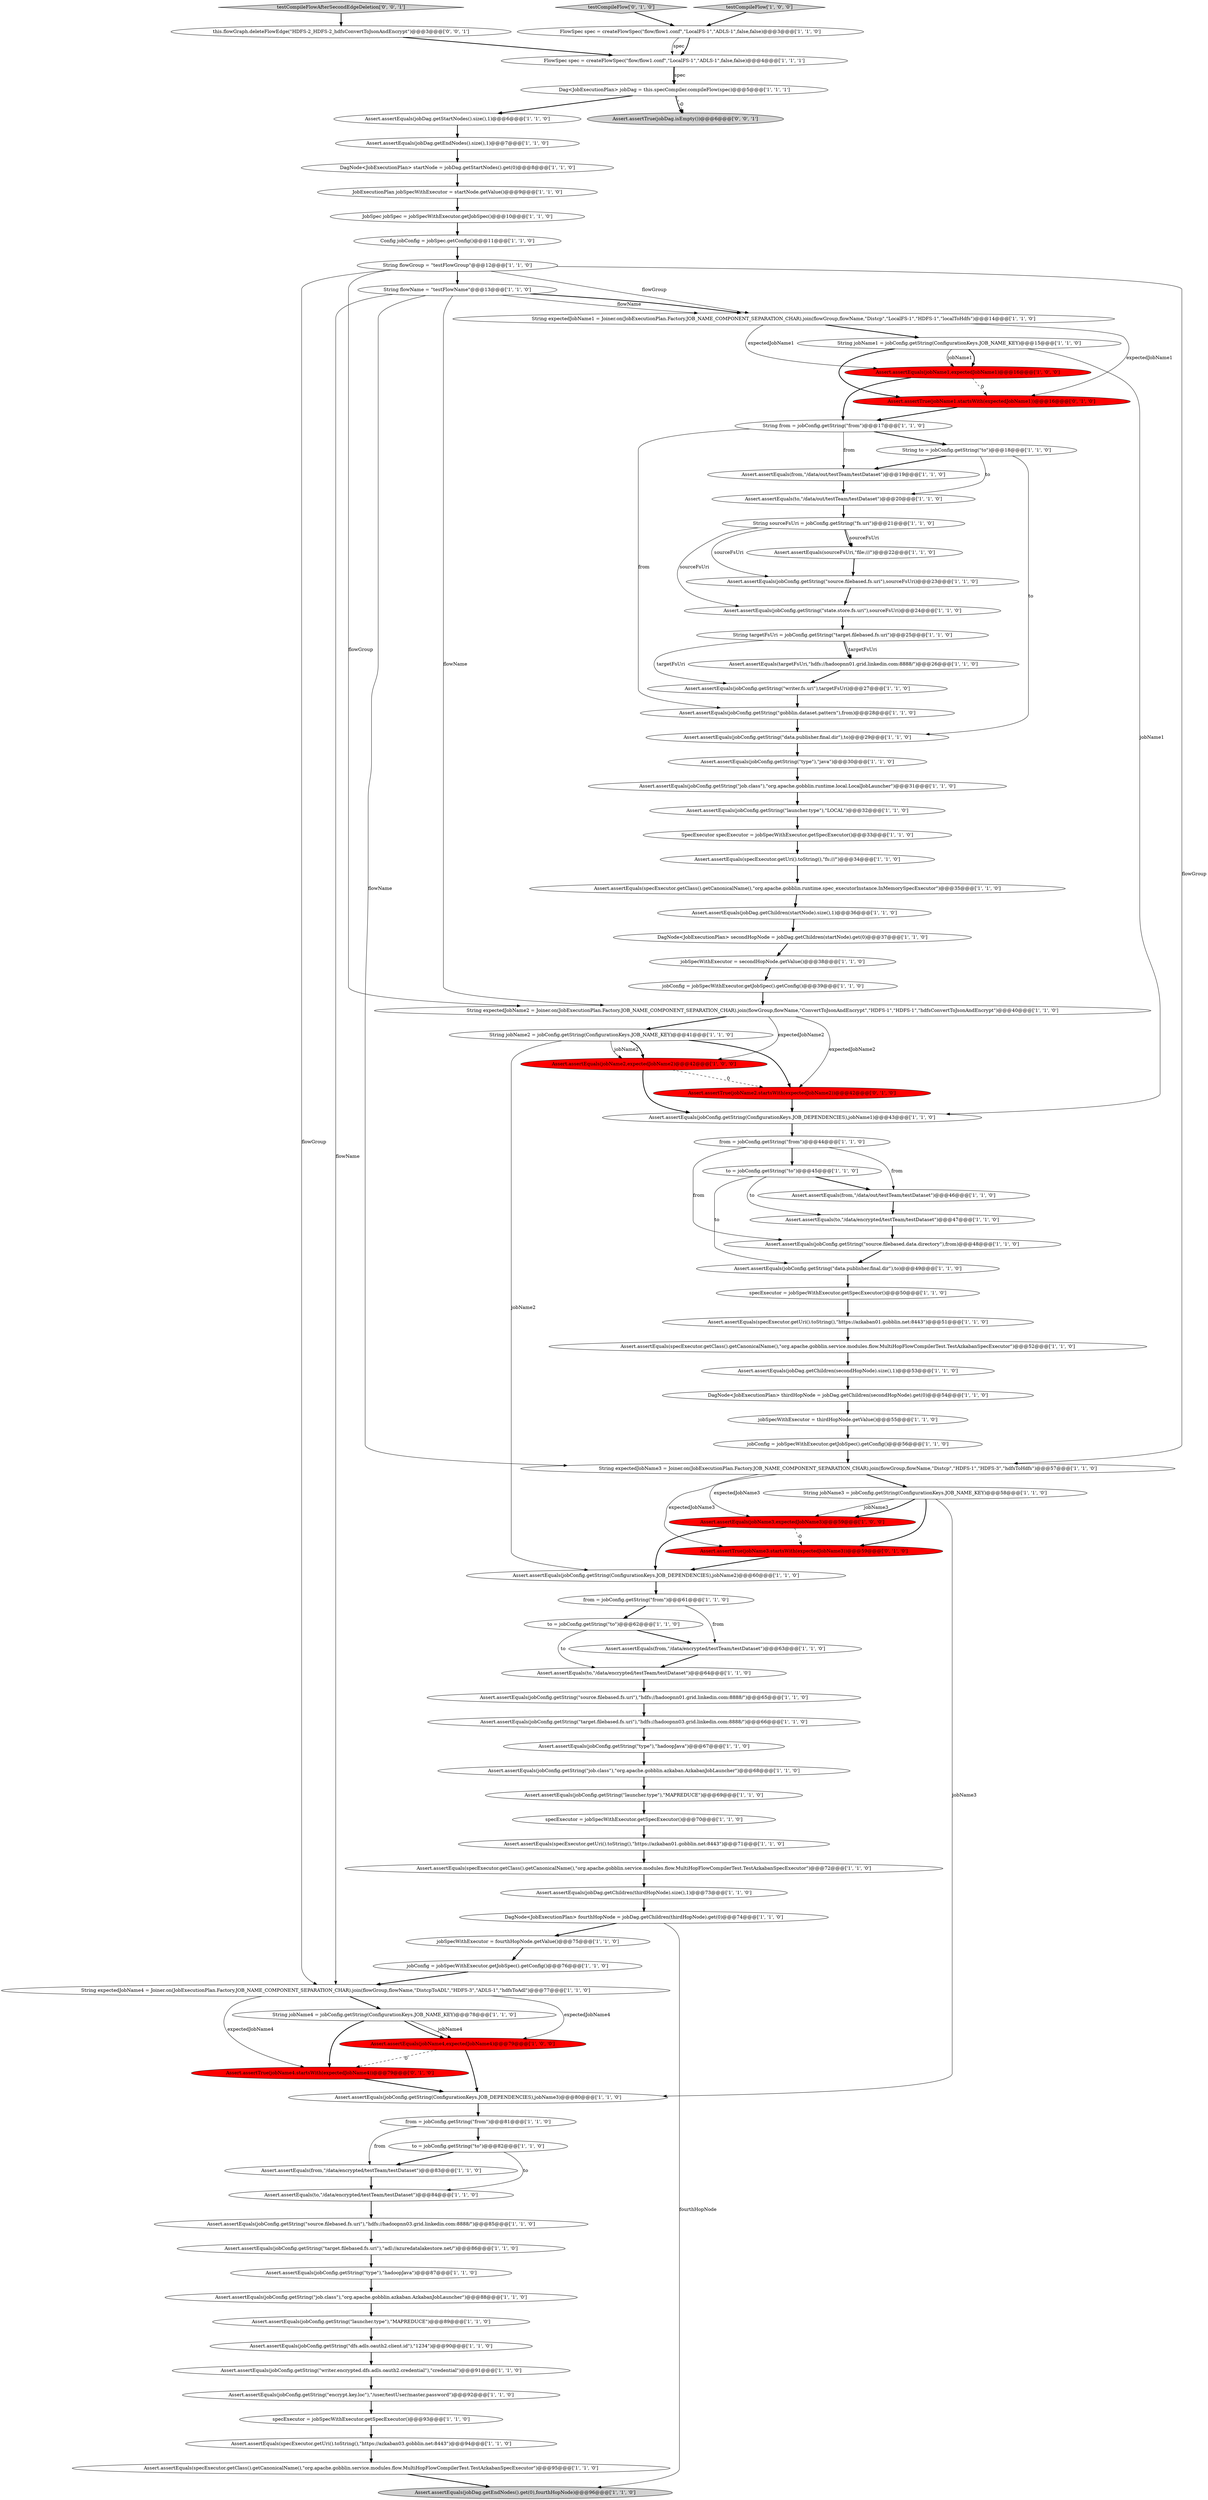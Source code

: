 digraph {
31 [style = filled, label = "Assert.assertEquals(jobDag.getChildren(secondHopNode).size(),1)@@@53@@@['1', '1', '0']", fillcolor = white, shape = ellipse image = "AAA0AAABBB1BBB"];
42 [style = filled, label = "Assert.assertEquals(to,\"/data/encrypted/testTeam/testDataset\")@@@84@@@['1', '1', '0']", fillcolor = white, shape = ellipse image = "AAA0AAABBB1BBB"];
29 [style = filled, label = "Assert.assertEquals(jobConfig.getString(\"launcher.type\"),\"MAPREDUCE\")@@@89@@@['1', '1', '0']", fillcolor = white, shape = ellipse image = "AAA0AAABBB1BBB"];
88 [style = filled, label = "Assert.assertEquals(jobConfig.getString(\"source.filebased.fs.uri\"),\"hdfs://hadoopnn03.grid.linkedin.com:8888/\")@@@85@@@['1', '1', '0']", fillcolor = white, shape = ellipse image = "AAA0AAABBB1BBB"];
49 [style = filled, label = "Assert.assertEquals(jobDag.getEndNodes().get(0),fourthHopNode)@@@96@@@['1', '1', '0']", fillcolor = lightgray, shape = ellipse image = "AAA0AAABBB1BBB"];
78 [style = filled, label = "Assert.assertEquals(targetFsUri,\"hdfs://hadoopnn01.grid.linkedin.com:8888/\")@@@26@@@['1', '1', '0']", fillcolor = white, shape = ellipse image = "AAA0AAABBB1BBB"];
64 [style = filled, label = "Assert.assertEquals(jobConfig.getString(\"source.filebased.data.directory\"),from)@@@48@@@['1', '1', '0']", fillcolor = white, shape = ellipse image = "AAA0AAABBB1BBB"];
72 [style = filled, label = "Assert.assertEquals(from,\"/data/encrypted/testTeam/testDataset\")@@@83@@@['1', '1', '0']", fillcolor = white, shape = ellipse image = "AAA0AAABBB1BBB"];
3 [style = filled, label = "Config jobConfig = jobSpec.getConfig()@@@11@@@['1', '1', '0']", fillcolor = white, shape = ellipse image = "AAA0AAABBB1BBB"];
27 [style = filled, label = "Assert.assertEquals(jobConfig.getString(\"encrypt.key.loc\"),\"/user/testUser/master.password\")@@@92@@@['1', '1', '0']", fillcolor = white, shape = ellipse image = "AAA0AAABBB1BBB"];
75 [style = filled, label = "Assert.assertEquals(jobConfig.getString(\"source.filebased.fs.uri\"),\"hdfs://hadoopnn01.grid.linkedin.com:8888/\")@@@65@@@['1', '1', '0']", fillcolor = white, shape = ellipse image = "AAA0AAABBB1BBB"];
12 [style = filled, label = "String jobName2 = jobConfig.getString(ConfigurationKeys.JOB_NAME_KEY)@@@41@@@['1', '1', '0']", fillcolor = white, shape = ellipse image = "AAA0AAABBB1BBB"];
22 [style = filled, label = "jobSpecWithExecutor = thirdHopNode.getValue()@@@55@@@['1', '1', '0']", fillcolor = white, shape = ellipse image = "AAA0AAABBB1BBB"];
53 [style = filled, label = "jobSpecWithExecutor = fourthHopNode.getValue()@@@75@@@['1', '1', '0']", fillcolor = white, shape = ellipse image = "AAA0AAABBB1BBB"];
19 [style = filled, label = "Assert.assertEquals(jobConfig.getString(\"type\"),\"java\")@@@30@@@['1', '1', '0']", fillcolor = white, shape = ellipse image = "AAA0AAABBB1BBB"];
14 [style = filled, label = "Assert.assertEquals(from,\"/data/out/testTeam/testDataset\")@@@46@@@['1', '1', '0']", fillcolor = white, shape = ellipse image = "AAA0AAABBB1BBB"];
13 [style = filled, label = "specExecutor = jobSpecWithExecutor.getSpecExecutor()@@@70@@@['1', '1', '0']", fillcolor = white, shape = ellipse image = "AAA0AAABBB1BBB"];
34 [style = filled, label = "Assert.assertEquals(specExecutor.getUri().toString(),\"fs:///\")@@@34@@@['1', '1', '0']", fillcolor = white, shape = ellipse image = "AAA0AAABBB1BBB"];
45 [style = filled, label = "String expectedJobName4 = Joiner.on(JobExecutionPlan.Factory.JOB_NAME_COMPONENT_SEPARATION_CHAR).join(flowGroup,flowName,\"DistcpToADL\",\"HDFS-3\",\"ADLS-1\",\"hdfsToAdl\")@@@77@@@['1', '1', '0']", fillcolor = white, shape = ellipse image = "AAA0AAABBB1BBB"];
60 [style = filled, label = "String expectedJobName1 = Joiner.on(JobExecutionPlan.Factory.JOB_NAME_COMPONENT_SEPARATION_CHAR).join(flowGroup,flowName,\"Distcp\",\"LocalFS-1\",\"HDFS-1\",\"localToHdfs\")@@@14@@@['1', '1', '0']", fillcolor = white, shape = ellipse image = "AAA0AAABBB1BBB"];
80 [style = filled, label = "String from = jobConfig.getString(\"from\")@@@17@@@['1', '1', '0']", fillcolor = white, shape = ellipse image = "AAA0AAABBB1BBB"];
9 [style = filled, label = "Assert.assertEquals(sourceFsUri,\"file:///\")@@@22@@@['1', '1', '0']", fillcolor = white, shape = ellipse image = "AAA0AAABBB1BBB"];
66 [style = filled, label = "Assert.assertEquals(jobConfig.getString(ConfigurationKeys.JOB_DEPENDENCIES),jobName1)@@@43@@@['1', '1', '0']", fillcolor = white, shape = ellipse image = "AAA0AAABBB1BBB"];
69 [style = filled, label = "String to = jobConfig.getString(\"to\")@@@18@@@['1', '1', '0']", fillcolor = white, shape = ellipse image = "AAA0AAABBB1BBB"];
71 [style = filled, label = "SpecExecutor specExecutor = jobSpecWithExecutor.getSpecExecutor()@@@33@@@['1', '1', '0']", fillcolor = white, shape = ellipse image = "AAA0AAABBB1BBB"];
96 [style = filled, label = "Assert.assertTrue(jobName2.startsWith(expectedJobName2))@@@42@@@['0', '1', '0']", fillcolor = red, shape = ellipse image = "AAA1AAABBB2BBB"];
76 [style = filled, label = "Assert.assertEquals(specExecutor.getClass().getCanonicalName(),\"org.apache.gobblin.service.modules.flow.MultiHopFlowCompilerTest.TestAzkabanSpecExecutor\")@@@52@@@['1', '1', '0']", fillcolor = white, shape = ellipse image = "AAA0AAABBB1BBB"];
32 [style = filled, label = "DagNode<JobExecutionPlan> thirdHopNode = jobDag.getChildren(secondHopNode).get(0)@@@54@@@['1', '1', '0']", fillcolor = white, shape = ellipse image = "AAA0AAABBB1BBB"];
38 [style = filled, label = "Assert.assertEquals(jobDag.getChildren(startNode).size(),1)@@@36@@@['1', '1', '0']", fillcolor = white, shape = ellipse image = "AAA0AAABBB1BBB"];
86 [style = filled, label = "Dag<JobExecutionPlan> jobDag = this.specCompiler.compileFlow(spec)@@@5@@@['1', '1', '1']", fillcolor = white, shape = ellipse image = "AAA0AAABBB1BBB"];
30 [style = filled, label = "Assert.assertEquals(jobName2,expectedJobName2)@@@42@@@['1', '0', '0']", fillcolor = red, shape = ellipse image = "AAA1AAABBB1BBB"];
21 [style = filled, label = "Assert.assertEquals(jobConfig.getString(\"target.filebased.fs.uri\"),\"adl://azuredatalakestore.net/\")@@@86@@@['1', '1', '0']", fillcolor = white, shape = ellipse image = "AAA0AAABBB1BBB"];
23 [style = filled, label = "from = jobConfig.getString(\"from\")@@@81@@@['1', '1', '0']", fillcolor = white, shape = ellipse image = "AAA0AAABBB1BBB"];
43 [style = filled, label = "JobExecutionPlan jobSpecWithExecutor = startNode.getValue()@@@9@@@['1', '1', '0']", fillcolor = white, shape = ellipse image = "AAA0AAABBB1BBB"];
11 [style = filled, label = "JobSpec jobSpec = jobSpecWithExecutor.getJobSpec()@@@10@@@['1', '1', '0']", fillcolor = white, shape = ellipse image = "AAA0AAABBB1BBB"];
52 [style = filled, label = "jobConfig = jobSpecWithExecutor.getJobSpec().getConfig()@@@39@@@['1', '1', '0']", fillcolor = white, shape = ellipse image = "AAA0AAABBB1BBB"];
98 [style = filled, label = "Assert.assertTrue(jobName3.startsWith(expectedJobName3))@@@59@@@['0', '1', '0']", fillcolor = red, shape = ellipse image = "AAA1AAABBB2BBB"];
2 [style = filled, label = "testCompileFlow['1', '0', '0']", fillcolor = lightgray, shape = diamond image = "AAA0AAABBB1BBB"];
6 [style = filled, label = "Assert.assertEquals(jobConfig.getString(\"type\"),\"hadoopJava\")@@@67@@@['1', '1', '0']", fillcolor = white, shape = ellipse image = "AAA0AAABBB1BBB"];
77 [style = filled, label = "to = jobConfig.getString(\"to\")@@@82@@@['1', '1', '0']", fillcolor = white, shape = ellipse image = "AAA0AAABBB1BBB"];
73 [style = filled, label = "Assert.assertEquals(jobConfig.getString(\"dfs.adls.oauth2.client.id\"),\"1234\")@@@90@@@['1', '1', '0']", fillcolor = white, shape = ellipse image = "AAA0AAABBB1BBB"];
58 [style = filled, label = "Assert.assertEquals(jobDag.getStartNodes().size(),1)@@@6@@@['1', '1', '0']", fillcolor = white, shape = ellipse image = "AAA0AAABBB1BBB"];
1 [style = filled, label = "Assert.assertEquals(jobConfig.getString(ConfigurationKeys.JOB_DEPENDENCIES),jobName2)@@@60@@@['1', '1', '0']", fillcolor = white, shape = ellipse image = "AAA0AAABBB1BBB"];
68 [style = filled, label = "Assert.assertEquals(specExecutor.getUri().toString(),\"https://azkaban01.gobblin.net:8443\")@@@71@@@['1', '1', '0']", fillcolor = white, shape = ellipse image = "AAA0AAABBB1BBB"];
18 [style = filled, label = "jobConfig = jobSpecWithExecutor.getJobSpec().getConfig()@@@56@@@['1', '1', '0']", fillcolor = white, shape = ellipse image = "AAA0AAABBB1BBB"];
5 [style = filled, label = "DagNode<JobExecutionPlan> secondHopNode = jobDag.getChildren(startNode).get(0)@@@37@@@['1', '1', '0']", fillcolor = white, shape = ellipse image = "AAA0AAABBB1BBB"];
28 [style = filled, label = "String jobName3 = jobConfig.getString(ConfigurationKeys.JOB_NAME_KEY)@@@58@@@['1', '1', '0']", fillcolor = white, shape = ellipse image = "AAA0AAABBB1BBB"];
94 [style = filled, label = "from = jobConfig.getString(\"from\")@@@61@@@['1', '1', '0']", fillcolor = white, shape = ellipse image = "AAA0AAABBB1BBB"];
51 [style = filled, label = "Assert.assertEquals(jobConfig.getString(\"data.publisher.final.dir\"),to)@@@29@@@['1', '1', '0']", fillcolor = white, shape = ellipse image = "AAA0AAABBB1BBB"];
84 [style = filled, label = "DagNode<JobExecutionPlan> startNode = jobDag.getStartNodes().get(0)@@@8@@@['1', '1', '0']", fillcolor = white, shape = ellipse image = "AAA0AAABBB1BBB"];
56 [style = filled, label = "Assert.assertEquals(jobConfig.getString(\"writer.fs.uri\"),targetFsUri)@@@27@@@['1', '1', '0']", fillcolor = white, shape = ellipse image = "AAA0AAABBB1BBB"];
54 [style = filled, label = "Assert.assertEquals(jobConfig.getString(\"job.class\"),\"org.apache.gobblin.azkaban.AzkabanJobLauncher\")@@@68@@@['1', '1', '0']", fillcolor = white, shape = ellipse image = "AAA0AAABBB1BBB"];
82 [style = filled, label = "Assert.assertEquals(jobDag.getEndNodes().size(),1)@@@7@@@['1', '1', '0']", fillcolor = white, shape = ellipse image = "AAA0AAABBB1BBB"];
62 [style = filled, label = "Assert.assertEquals(jobName4,expectedJobName4)@@@79@@@['1', '0', '0']", fillcolor = red, shape = ellipse image = "AAA1AAABBB1BBB"];
44 [style = filled, label = "Assert.assertEquals(jobConfig.getString(\"gobblin.dataset.pattern\"),from)@@@28@@@['1', '1', '0']", fillcolor = white, shape = ellipse image = "AAA0AAABBB1BBB"];
85 [style = filled, label = "String jobName4 = jobConfig.getString(ConfigurationKeys.JOB_NAME_KEY)@@@78@@@['1', '1', '0']", fillcolor = white, shape = ellipse image = "AAA0AAABBB1BBB"];
15 [style = filled, label = "Assert.assertEquals(jobConfig.getString(\"job.class\"),\"org.apache.gobblin.runtime.local.LocalJobLauncher\")@@@31@@@['1', '1', '0']", fillcolor = white, shape = ellipse image = "AAA0AAABBB1BBB"];
41 [style = filled, label = "Assert.assertEquals(from,\"/data/encrypted/testTeam/testDataset\")@@@63@@@['1', '1', '0']", fillcolor = white, shape = ellipse image = "AAA0AAABBB1BBB"];
37 [style = filled, label = "specExecutor = jobSpecWithExecutor.getSpecExecutor()@@@50@@@['1', '1', '0']", fillcolor = white, shape = ellipse image = "AAA0AAABBB1BBB"];
57 [style = filled, label = "Assert.assertEquals(specExecutor.getClass().getCanonicalName(),\"org.apache.gobblin.service.modules.flow.MultiHopFlowCompilerTest.TestAzkabanSpecExecutor\")@@@95@@@['1', '1', '0']", fillcolor = white, shape = ellipse image = "AAA0AAABBB1BBB"];
25 [style = filled, label = "String targetFsUri = jobConfig.getString(\"target.filebased.fs.uri\")@@@25@@@['1', '1', '0']", fillcolor = white, shape = ellipse image = "AAA0AAABBB1BBB"];
7 [style = filled, label = "Assert.assertEquals(jobDag.getChildren(thirdHopNode).size(),1)@@@73@@@['1', '1', '0']", fillcolor = white, shape = ellipse image = "AAA0AAABBB1BBB"];
99 [style = filled, label = "testCompileFlow['0', '1', '0']", fillcolor = lightgray, shape = diamond image = "AAA0AAABBB2BBB"];
67 [style = filled, label = "specExecutor = jobSpecWithExecutor.getSpecExecutor()@@@93@@@['1', '1', '0']", fillcolor = white, shape = ellipse image = "AAA0AAABBB1BBB"];
91 [style = filled, label = "Assert.assertEquals(jobConfig.getString(\"target.filebased.fs.uri\"),\"hdfs://hadoopnn03.grid.linkedin.com:8888/\")@@@66@@@['1', '1', '0']", fillcolor = white, shape = ellipse image = "AAA0AAABBB1BBB"];
74 [style = filled, label = "Assert.assertEquals(jobName3,expectedJobName3)@@@59@@@['1', '0', '0']", fillcolor = red, shape = ellipse image = "AAA1AAABBB1BBB"];
95 [style = filled, label = "Assert.assertTrue(jobName4.startsWith(expectedJobName4))@@@79@@@['0', '1', '0']", fillcolor = red, shape = ellipse image = "AAA1AAABBB2BBB"];
59 [style = filled, label = "String expectedJobName2 = Joiner.on(JobExecutionPlan.Factory.JOB_NAME_COMPONENT_SEPARATION_CHAR).join(flowGroup,flowName,\"ConvertToJsonAndEncrypt\",\"HDFS-1\",\"HDFS-1\",\"hdfsConvertToJsonAndEncrypt\")@@@40@@@['1', '1', '0']", fillcolor = white, shape = ellipse image = "AAA0AAABBB1BBB"];
97 [style = filled, label = "Assert.assertTrue(jobName1.startsWith(expectedJobName1))@@@16@@@['0', '1', '0']", fillcolor = red, shape = ellipse image = "AAA1AAABBB2BBB"];
63 [style = filled, label = "Assert.assertEquals(jobConfig.getString(\"source.filebased.fs.uri\"),sourceFsUri)@@@23@@@['1', '1', '0']", fillcolor = white, shape = ellipse image = "AAA0AAABBB1BBB"];
100 [style = filled, label = "this.flowGraph.deleteFlowEdge(\"HDFS-2_HDFS-2_hdfsConvertToJsonAndEncrypt\")@@@3@@@['0', '0', '1']", fillcolor = white, shape = ellipse image = "AAA0AAABBB3BBB"];
81 [style = filled, label = "jobConfig = jobSpecWithExecutor.getJobSpec().getConfig()@@@76@@@['1', '1', '0']", fillcolor = white, shape = ellipse image = "AAA0AAABBB1BBB"];
87 [style = filled, label = "to = jobConfig.getString(\"to\")@@@45@@@['1', '1', '0']", fillcolor = white, shape = ellipse image = "AAA0AAABBB1BBB"];
24 [style = filled, label = "Assert.assertEquals(jobConfig.getString(\"type\"),\"hadoopJava\")@@@87@@@['1', '1', '0']", fillcolor = white, shape = ellipse image = "AAA0AAABBB1BBB"];
17 [style = filled, label = "Assert.assertEquals(jobConfig.getString(\"data.publisher.final.dir\"),to)@@@49@@@['1', '1', '0']", fillcolor = white, shape = ellipse image = "AAA0AAABBB1BBB"];
20 [style = filled, label = "Assert.assertEquals(jobName1,expectedJobName1)@@@16@@@['1', '0', '0']", fillcolor = red, shape = ellipse image = "AAA1AAABBB1BBB"];
101 [style = filled, label = "Assert.assertTrue(jobDag.isEmpty())@@@6@@@['0', '0', '1']", fillcolor = lightgray, shape = ellipse image = "AAA0AAABBB3BBB"];
33 [style = filled, label = "String flowGroup = \"testFlowGroup\"@@@12@@@['1', '1', '0']", fillcolor = white, shape = ellipse image = "AAA0AAABBB1BBB"];
0 [style = filled, label = "Assert.assertEquals(jobConfig.getString(\"state.store.fs.uri\"),sourceFsUri)@@@24@@@['1', '1', '0']", fillcolor = white, shape = ellipse image = "AAA0AAABBB1BBB"];
48 [style = filled, label = "Assert.assertEquals(to,\"/data/encrypted/testTeam/testDataset\")@@@64@@@['1', '1', '0']", fillcolor = white, shape = ellipse image = "AAA0AAABBB1BBB"];
70 [style = filled, label = "String expectedJobName3 = Joiner.on(JobExecutionPlan.Factory.JOB_NAME_COMPONENT_SEPARATION_CHAR).join(flowGroup,flowName,\"Distcp\",\"HDFS-1\",\"HDFS-3\",\"hdfsToHdfs\")@@@57@@@['1', '1', '0']", fillcolor = white, shape = ellipse image = "AAA0AAABBB1BBB"];
79 [style = filled, label = "Assert.assertEquals(jobConfig.getString(ConfigurationKeys.JOB_DEPENDENCIES),jobName3)@@@80@@@['1', '1', '0']", fillcolor = white, shape = ellipse image = "AAA0AAABBB1BBB"];
39 [style = filled, label = "Assert.assertEquals(specExecutor.getUri().toString(),\"https://azkaban03.gobblin.net:8443\")@@@94@@@['1', '1', '0']", fillcolor = white, shape = ellipse image = "AAA0AAABBB1BBB"];
40 [style = filled, label = "Assert.assertEquals(specExecutor.getUri().toString(),\"https://azkaban01.gobblin.net:8443\")@@@51@@@['1', '1', '0']", fillcolor = white, shape = ellipse image = "AAA0AAABBB1BBB"];
61 [style = filled, label = "Assert.assertEquals(specExecutor.getClass().getCanonicalName(),\"org.apache.gobblin.service.modules.flow.MultiHopFlowCompilerTest.TestAzkabanSpecExecutor\")@@@72@@@['1', '1', '0']", fillcolor = white, shape = ellipse image = "AAA0AAABBB1BBB"];
83 [style = filled, label = "Assert.assertEquals(from,\"/data/out/testTeam/testDataset\")@@@19@@@['1', '1', '0']", fillcolor = white, shape = ellipse image = "AAA0AAABBB1BBB"];
93 [style = filled, label = "Assert.assertEquals(specExecutor.getClass().getCanonicalName(),\"org.apache.gobblin.runtime.spec_executorInstance.InMemorySpecExecutor\")@@@35@@@['1', '1', '0']", fillcolor = white, shape = ellipse image = "AAA0AAABBB1BBB"];
4 [style = filled, label = "String flowName = \"testFlowName\"@@@13@@@['1', '1', '0']", fillcolor = white, shape = ellipse image = "AAA0AAABBB1BBB"];
35 [style = filled, label = "Assert.assertEquals(jobConfig.getString(\"writer.encrypted.dfs.adls.oauth2.credential\"),\"credential\")@@@91@@@['1', '1', '0']", fillcolor = white, shape = ellipse image = "AAA0AAABBB1BBB"];
55 [style = filled, label = "Assert.assertEquals(jobConfig.getString(\"launcher.type\"),\"MAPREDUCE\")@@@69@@@['1', '1', '0']", fillcolor = white, shape = ellipse image = "AAA0AAABBB1BBB"];
102 [style = filled, label = "testCompileFlowAfterSecondEdgeDeletion['0', '0', '1']", fillcolor = lightgray, shape = diamond image = "AAA0AAABBB3BBB"];
10 [style = filled, label = "jobSpecWithExecutor = secondHopNode.getValue()@@@38@@@['1', '1', '0']", fillcolor = white, shape = ellipse image = "AAA0AAABBB1BBB"];
89 [style = filled, label = "Assert.assertEquals(jobConfig.getString(\"job.class\"),\"org.apache.gobblin.azkaban.AzkabanJobLauncher\")@@@88@@@['1', '1', '0']", fillcolor = white, shape = ellipse image = "AAA0AAABBB1BBB"];
8 [style = filled, label = "Assert.assertEquals(jobConfig.getString(\"launcher.type\"),\"LOCAL\")@@@32@@@['1', '1', '0']", fillcolor = white, shape = ellipse image = "AAA0AAABBB1BBB"];
36 [style = filled, label = "String sourceFsUri = jobConfig.getString(\"fs.uri\")@@@21@@@['1', '1', '0']", fillcolor = white, shape = ellipse image = "AAA0AAABBB1BBB"];
65 [style = filled, label = "DagNode<JobExecutionPlan> fourthHopNode = jobDag.getChildren(thirdHopNode).get(0)@@@74@@@['1', '1', '0']", fillcolor = white, shape = ellipse image = "AAA0AAABBB1BBB"];
50 [style = filled, label = "to = jobConfig.getString(\"to\")@@@62@@@['1', '1', '0']", fillcolor = white, shape = ellipse image = "AAA0AAABBB1BBB"];
47 [style = filled, label = "FlowSpec spec = createFlowSpec(\"flow/flow1.conf\",\"LocalFS-1\",\"ADLS-1\",false,false)@@@4@@@['1', '1', '1']", fillcolor = white, shape = ellipse image = "AAA0AAABBB1BBB"];
46 [style = filled, label = "String jobName1 = jobConfig.getString(ConfigurationKeys.JOB_NAME_KEY)@@@15@@@['1', '1', '0']", fillcolor = white, shape = ellipse image = "AAA0AAABBB1BBB"];
16 [style = filled, label = "Assert.assertEquals(to,\"/data/encrypted/testTeam/testDataset\")@@@47@@@['1', '1', '0']", fillcolor = white, shape = ellipse image = "AAA0AAABBB1BBB"];
90 [style = filled, label = "Assert.assertEquals(to,\"/data/out/testTeam/testDataset\")@@@20@@@['1', '1', '0']", fillcolor = white, shape = ellipse image = "AAA0AAABBB1BBB"];
92 [style = filled, label = "FlowSpec spec = createFlowSpec(\"flow/flow1.conf\",\"LocalFS-1\",\"ADLS-1\",false,false)@@@3@@@['1', '1', '0']", fillcolor = white, shape = ellipse image = "AAA0AAABBB1BBB"];
26 [style = filled, label = "from = jobConfig.getString(\"from\")@@@44@@@['1', '1', '0']", fillcolor = white, shape = ellipse image = "AAA0AAABBB1BBB"];
54->55 [style = bold, label=""];
67->39 [style = bold, label=""];
32->22 [style = bold, label=""];
62->95 [style = dashed, label="0"];
28->74 [style = solid, label="jobName3"];
66->26 [style = bold, label=""];
97->80 [style = bold, label=""];
23->72 [style = solid, label="from"];
46->66 [style = solid, label="jobName1"];
12->1 [style = solid, label="jobName2"];
16->64 [style = bold, label=""];
55->13 [style = bold, label=""];
21->24 [style = bold, label=""];
52->59 [style = bold, label=""];
24->89 [style = bold, label=""];
53->81 [style = bold, label=""];
9->63 [style = bold, label=""];
59->12 [style = bold, label=""];
23->77 [style = bold, label=""];
45->85 [style = bold, label=""];
39->57 [style = bold, label=""];
44->51 [style = bold, label=""];
41->48 [style = bold, label=""];
87->16 [style = solid, label="to"];
37->40 [style = bold, label=""];
0->25 [style = bold, label=""];
100->47 [style = bold, label=""];
98->1 [style = bold, label=""];
81->45 [style = bold, label=""];
13->68 [style = bold, label=""];
27->67 [style = bold, label=""];
19->15 [style = bold, label=""];
83->90 [style = bold, label=""];
70->74 [style = solid, label="expectedJobName3"];
50->48 [style = solid, label="to"];
60->20 [style = solid, label="expectedJobName1"];
4->45 [style = solid, label="flowName"];
36->63 [style = solid, label="sourceFsUri"];
14->16 [style = bold, label=""];
5->10 [style = bold, label=""];
70->28 [style = bold, label=""];
86->101 [style = dashed, label="0"];
36->9 [style = bold, label=""];
91->6 [style = bold, label=""];
6->54 [style = bold, label=""];
62->79 [style = bold, label=""];
33->60 [style = solid, label="flowGroup"];
48->75 [style = bold, label=""];
92->47 [style = bold, label=""];
40->76 [style = bold, label=""];
29->73 [style = bold, label=""];
94->50 [style = bold, label=""];
3->33 [style = bold, label=""];
73->35 [style = bold, label=""];
102->100 [style = bold, label=""];
65->49 [style = solid, label="fourthHopNode"];
17->37 [style = bold, label=""];
43->11 [style = bold, label=""];
71->34 [style = bold, label=""];
86->58 [style = bold, label=""];
22->18 [style = bold, label=""];
85->95 [style = bold, label=""];
45->95 [style = solid, label="expectedJobName4"];
61->7 [style = bold, label=""];
76->31 [style = bold, label=""];
4->60 [style = solid, label="flowName"];
94->41 [style = solid, label="from"];
59->96 [style = solid, label="expectedJobName2"];
18->70 [style = bold, label=""];
46->20 [style = bold, label=""];
25->78 [style = bold, label=""];
65->53 [style = bold, label=""];
92->47 [style = solid, label="spec"];
50->41 [style = bold, label=""];
38->5 [style = bold, label=""];
69->90 [style = solid, label="to"];
47->86 [style = bold, label=""];
12->30 [style = solid, label="jobName2"];
64->17 [style = bold, label=""];
4->59 [style = solid, label="flowName"];
34->93 [style = bold, label=""];
31->32 [style = bold, label=""];
33->4 [style = bold, label=""];
63->0 [style = bold, label=""];
84->43 [style = bold, label=""];
33->59 [style = solid, label="flowGroup"];
87->14 [style = bold, label=""];
85->62 [style = bold, label=""];
2->92 [style = bold, label=""];
59->30 [style = solid, label="expectedJobName2"];
93->38 [style = bold, label=""];
20->80 [style = bold, label=""];
28->79 [style = solid, label="jobName3"];
26->14 [style = solid, label="from"];
46->20 [style = solid, label="jobName1"];
77->42 [style = solid, label="to"];
90->36 [style = bold, label=""];
33->45 [style = solid, label="flowGroup"];
11->3 [style = bold, label=""];
89->29 [style = bold, label=""];
69->83 [style = bold, label=""];
46->97 [style = bold, label=""];
86->101 [style = bold, label=""];
87->17 [style = solid, label="to"];
8->71 [style = bold, label=""];
95->79 [style = bold, label=""];
30->96 [style = dashed, label="0"];
80->44 [style = solid, label="from"];
15->8 [style = bold, label=""];
70->98 [style = solid, label="expectedJobName3"];
69->51 [style = solid, label="to"];
35->27 [style = bold, label=""];
26->87 [style = bold, label=""];
72->42 [style = bold, label=""];
28->74 [style = bold, label=""];
20->97 [style = dashed, label="0"];
88->21 [style = bold, label=""];
30->66 [style = bold, label=""];
79->23 [style = bold, label=""];
4->60 [style = bold, label=""];
96->66 [style = bold, label=""];
28->98 [style = bold, label=""];
74->98 [style = dashed, label="0"];
36->0 [style = solid, label="sourceFsUri"];
12->30 [style = bold, label=""];
77->72 [style = bold, label=""];
26->64 [style = solid, label="from"];
4->70 [style = solid, label="flowName"];
60->46 [style = bold, label=""];
10->52 [style = bold, label=""];
1->94 [style = bold, label=""];
7->65 [style = bold, label=""];
85->62 [style = solid, label="jobName4"];
36->9 [style = solid, label="sourceFsUri"];
75->91 [style = bold, label=""];
47->86 [style = solid, label="spec"];
80->83 [style = solid, label="from"];
45->62 [style = solid, label="expectedJobName4"];
82->84 [style = bold, label=""];
33->70 [style = solid, label="flowGroup"];
99->92 [style = bold, label=""];
74->1 [style = bold, label=""];
42->88 [style = bold, label=""];
60->97 [style = solid, label="expectedJobName1"];
80->69 [style = bold, label=""];
57->49 [style = bold, label=""];
68->61 [style = bold, label=""];
78->56 [style = bold, label=""];
25->56 [style = solid, label="targetFsUri"];
58->82 [style = bold, label=""];
56->44 [style = bold, label=""];
51->19 [style = bold, label=""];
25->78 [style = solid, label="targetFsUri"];
12->96 [style = bold, label=""];
}
